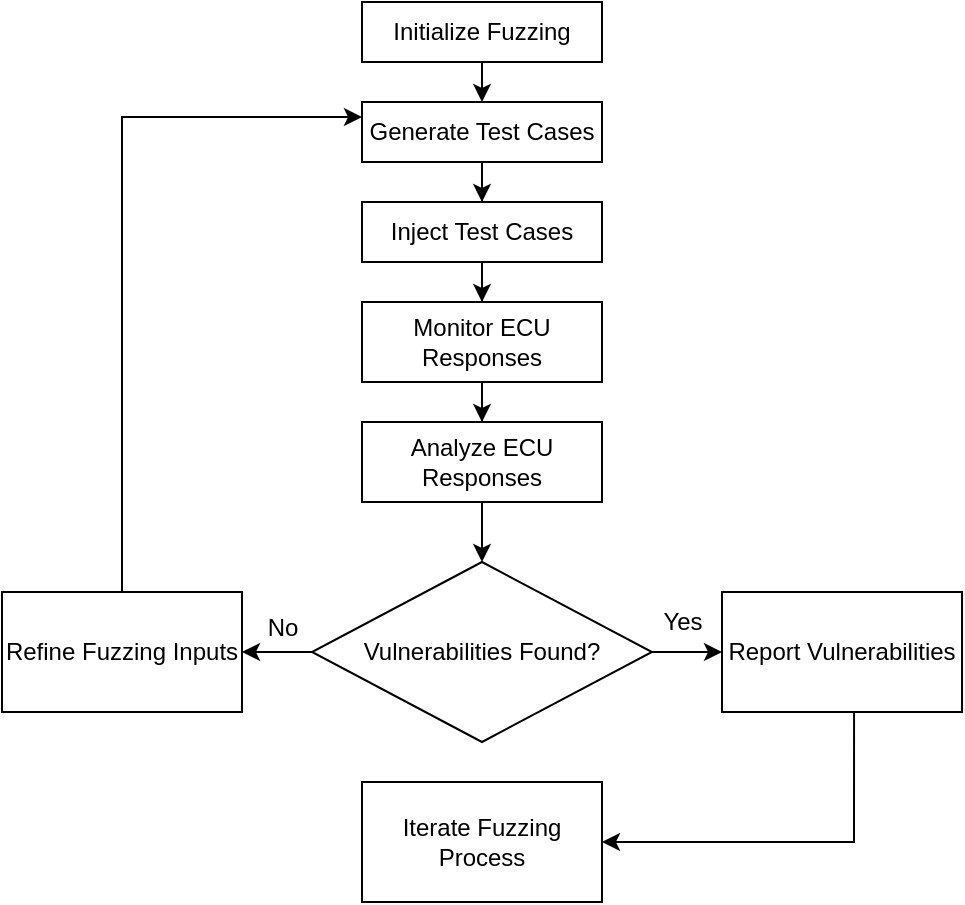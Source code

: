 <mxfile version="24.2.1" type="github">
  <diagram name="Page-1" id="ou8QyZ7cvKyRU3ep0-Yy">
    <mxGraphModel dx="1085" dy="699" grid="1" gridSize="10" guides="1" tooltips="1" connect="1" arrows="1" fold="1" page="1" pageScale="1" pageWidth="850" pageHeight="1100" math="0" shadow="0">
      <root>
        <mxCell id="0" />
        <mxCell id="1" parent="0" />
        <mxCell id="0e-5pAKOf5k-SAQzYYvR-12" value="" style="edgeStyle=orthogonalEdgeStyle;rounded=0;orthogonalLoop=1;jettySize=auto;html=1;" edge="1" parent="1">
          <mxGeometry relative="1" as="geometry">
            <mxPoint x="400" y="100" as="sourcePoint" />
            <mxPoint x="400" y="120" as="targetPoint" />
          </mxGeometry>
        </mxCell>
        <mxCell id="0e-5pAKOf5k-SAQzYYvR-1" value="Initialize Fuzzing" style="rounded=0;whiteSpace=wrap;html=1;" vertex="1" parent="1">
          <mxGeometry x="340" y="70" width="120" height="30" as="geometry" />
        </mxCell>
        <mxCell id="0e-5pAKOf5k-SAQzYYvR-13" value="" style="edgeStyle=orthogonalEdgeStyle;rounded=0;orthogonalLoop=1;jettySize=auto;html=1;entryX=0.5;entryY=0;entryDx=0;entryDy=0;" edge="1" parent="1" source="0e-5pAKOf5k-SAQzYYvR-2" target="0e-5pAKOf5k-SAQzYYvR-3">
          <mxGeometry relative="1" as="geometry" />
        </mxCell>
        <mxCell id="0e-5pAKOf5k-SAQzYYvR-2" value="Generate Test Cases" style="rounded=0;whiteSpace=wrap;html=1;" vertex="1" parent="1">
          <mxGeometry x="340" y="120" width="120" height="30" as="geometry" />
        </mxCell>
        <mxCell id="0e-5pAKOf5k-SAQzYYvR-17" value="" style="edgeStyle=orthogonalEdgeStyle;rounded=0;orthogonalLoop=1;jettySize=auto;html=1;entryX=0.5;entryY=0;entryDx=0;entryDy=0;" edge="1" parent="1" source="0e-5pAKOf5k-SAQzYYvR-3" target="0e-5pAKOf5k-SAQzYYvR-4">
          <mxGeometry relative="1" as="geometry" />
        </mxCell>
        <mxCell id="0e-5pAKOf5k-SAQzYYvR-3" value="Inject Test Cases" style="rounded=0;whiteSpace=wrap;html=1;" vertex="1" parent="1">
          <mxGeometry x="340" y="170" width="120" height="30" as="geometry" />
        </mxCell>
        <mxCell id="0e-5pAKOf5k-SAQzYYvR-20" value="" style="edgeStyle=orthogonalEdgeStyle;rounded=0;orthogonalLoop=1;jettySize=auto;html=1;entryX=0.5;entryY=0;entryDx=0;entryDy=0;" edge="1" parent="1" source="0e-5pAKOf5k-SAQzYYvR-4" target="0e-5pAKOf5k-SAQzYYvR-5">
          <mxGeometry relative="1" as="geometry" />
        </mxCell>
        <mxCell id="0e-5pAKOf5k-SAQzYYvR-4" value="Monitor ECU Responses" style="rounded=0;whiteSpace=wrap;html=1;" vertex="1" parent="1">
          <mxGeometry x="340" y="220" width="120" height="40" as="geometry" />
        </mxCell>
        <mxCell id="0e-5pAKOf5k-SAQzYYvR-21" value="" style="edgeStyle=orthogonalEdgeStyle;rounded=0;orthogonalLoop=1;jettySize=auto;html=1;" edge="1" parent="1" source="0e-5pAKOf5k-SAQzYYvR-5" target="0e-5pAKOf5k-SAQzYYvR-7">
          <mxGeometry relative="1" as="geometry" />
        </mxCell>
        <mxCell id="0e-5pAKOf5k-SAQzYYvR-5" value="Analyze ECU Responses" style="rounded=0;whiteSpace=wrap;html=1;" vertex="1" parent="1">
          <mxGeometry x="340" y="280" width="120" height="40" as="geometry" />
        </mxCell>
        <mxCell id="0e-5pAKOf5k-SAQzYYvR-22" value="" style="edgeStyle=orthogonalEdgeStyle;rounded=0;orthogonalLoop=1;jettySize=auto;html=1;" edge="1" parent="1" source="0e-5pAKOf5k-SAQzYYvR-7" target="0e-5pAKOf5k-SAQzYYvR-9">
          <mxGeometry relative="1" as="geometry" />
        </mxCell>
        <mxCell id="0e-5pAKOf5k-SAQzYYvR-23" value="" style="edgeStyle=orthogonalEdgeStyle;rounded=0;orthogonalLoop=1;jettySize=auto;html=1;" edge="1" parent="1" source="0e-5pAKOf5k-SAQzYYvR-7" target="0e-5pAKOf5k-SAQzYYvR-8">
          <mxGeometry relative="1" as="geometry" />
        </mxCell>
        <mxCell id="0e-5pAKOf5k-SAQzYYvR-7" value="Vulnerabilities Found?" style="rhombus;whiteSpace=wrap;html=1;" vertex="1" parent="1">
          <mxGeometry x="315" y="350" width="170" height="90" as="geometry" />
        </mxCell>
        <mxCell id="0e-5pAKOf5k-SAQzYYvR-28" style="edgeStyle=orthogonalEdgeStyle;rounded=0;orthogonalLoop=1;jettySize=auto;html=1;entryX=1;entryY=0.5;entryDx=0;entryDy=0;" edge="1" parent="1" target="0e-5pAKOf5k-SAQzYYvR-10">
          <mxGeometry relative="1" as="geometry">
            <mxPoint x="530" y="520.0" as="targetPoint" />
            <mxPoint x="586.04" y="416.9" as="sourcePoint" />
            <Array as="points">
              <mxPoint x="586" y="490" />
            </Array>
          </mxGeometry>
        </mxCell>
        <mxCell id="0e-5pAKOf5k-SAQzYYvR-8" value="Report Vulnerabilities" style="rounded=0;whiteSpace=wrap;html=1;" vertex="1" parent="1">
          <mxGeometry x="520" y="365" width="120" height="60" as="geometry" />
        </mxCell>
        <mxCell id="0e-5pAKOf5k-SAQzYYvR-26" style="edgeStyle=orthogonalEdgeStyle;rounded=0;orthogonalLoop=1;jettySize=auto;html=1;entryX=0;entryY=0.25;entryDx=0;entryDy=0;" edge="1" parent="1" source="0e-5pAKOf5k-SAQzYYvR-9" target="0e-5pAKOf5k-SAQzYYvR-2">
          <mxGeometry relative="1" as="geometry">
            <mxPoint x="220" y="130" as="targetPoint" />
            <Array as="points">
              <mxPoint x="220" y="128" />
            </Array>
          </mxGeometry>
        </mxCell>
        <mxCell id="0e-5pAKOf5k-SAQzYYvR-9" value="Refine Fuzzing Inputs" style="rounded=0;whiteSpace=wrap;html=1;" vertex="1" parent="1">
          <mxGeometry x="160" y="365" width="120" height="60" as="geometry" />
        </mxCell>
        <mxCell id="0e-5pAKOf5k-SAQzYYvR-10" value="Iterate Fuzzing Process" style="rounded=0;whiteSpace=wrap;html=1;" vertex="1" parent="1">
          <mxGeometry x="340" y="460" width="120" height="60" as="geometry" />
        </mxCell>
        <mxCell id="0e-5pAKOf5k-SAQzYYvR-24" value="No" style="text;html=1;align=center;verticalAlign=middle;resizable=0;points=[];autosize=1;strokeColor=none;fillColor=none;" vertex="1" parent="1">
          <mxGeometry x="280" y="368" width="40" height="30" as="geometry" />
        </mxCell>
        <mxCell id="0e-5pAKOf5k-SAQzYYvR-25" value="Yes" style="text;html=1;align=center;verticalAlign=middle;resizable=0;points=[];autosize=1;strokeColor=none;fillColor=none;" vertex="1" parent="1">
          <mxGeometry x="480" y="365" width="40" height="30" as="geometry" />
        </mxCell>
      </root>
    </mxGraphModel>
  </diagram>
</mxfile>
